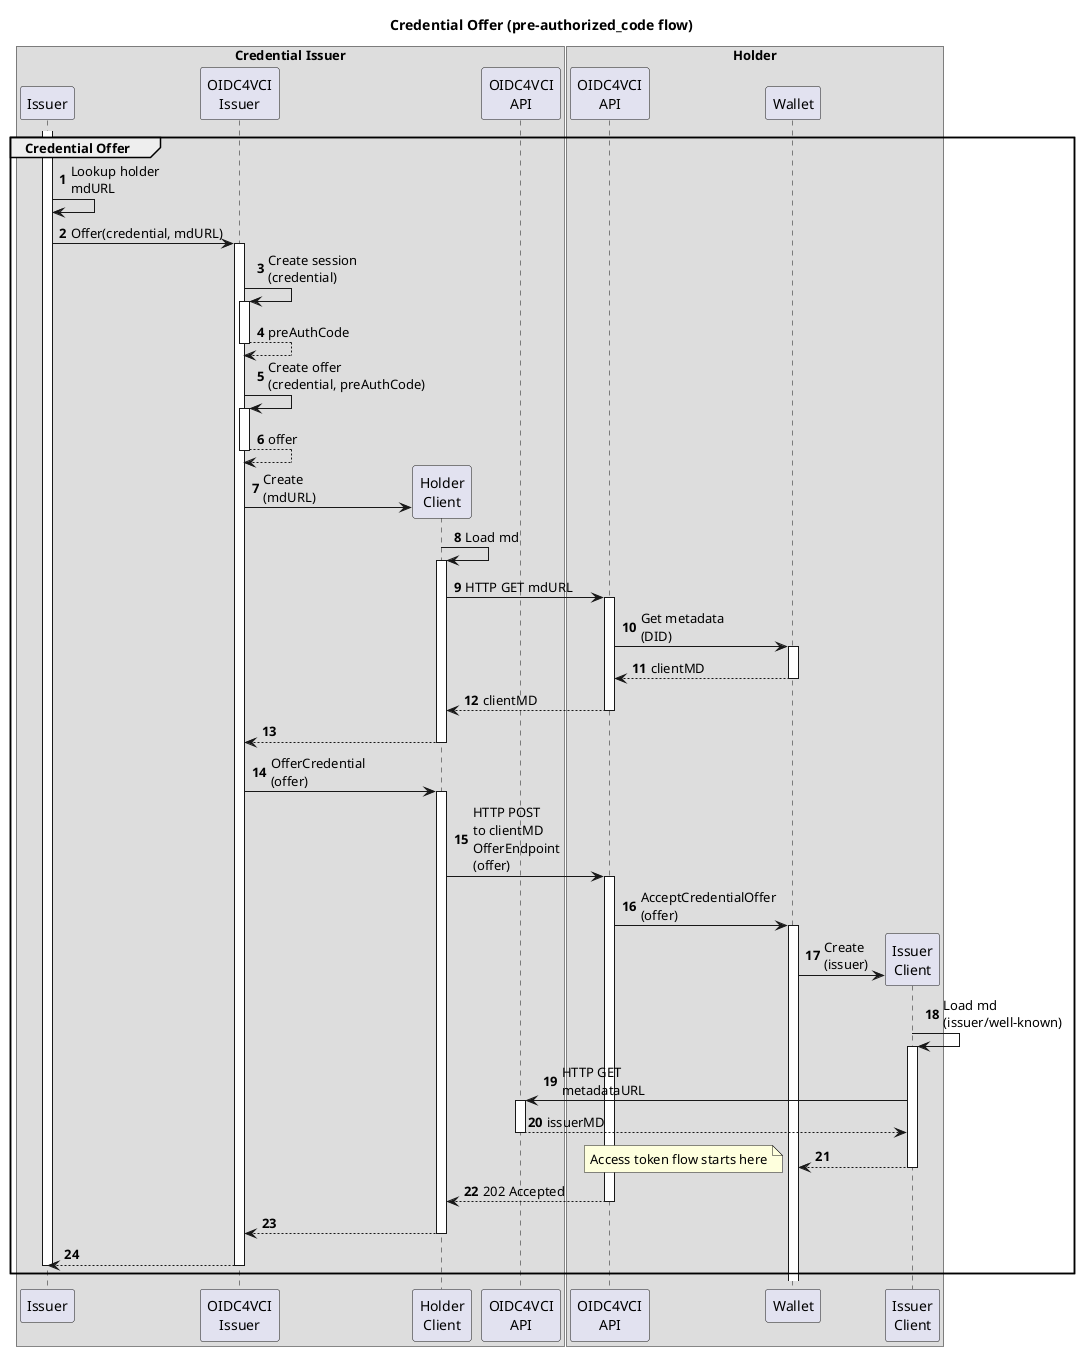 @startuml
'https://plantuml.com/sequence-diagram

title Credential Offer (pre-authorized_code flow)

autonumber

box Credential Issuer
    participant Issuer
    participant OIDC4VCIIssuer as "OIDC4VCI\nIssuer"
    participant HolderClient as "Holder\nClient"
    participant IssuerAPI as "OIDC4VCI\nAPI"
end box

box Holder
    participant HolderAPI as "OIDC4VCI\nAPI"
    participant Wallet
    participant IssuerClient as "Issuer\nClient"
end box

group Credential Offer
    ' Issuer
    activate Issuer
    Issuer->Issuer : Lookup holder\nmdURL
    Issuer->OIDC4VCIIssuer ++ : Offer(credential, mdURL)
    OIDC4VCIIssuer->OIDC4VCIIssuer ++ : Create session\n(credential)
    OIDC4VCIIssuer-->OIDC4VCIIssuer -- : preAuthCode
    OIDC4VCIIssuer->OIDC4VCIIssuer ++ : Create offer\n(credential, preAuthCode)
    OIDC4VCIIssuer-->OIDC4VCIIssuer -- : offer
    OIDC4VCIIssuer->HolderClient **: Create\n(mdURL)
    HolderClient->HolderClient ++ : Load md
    HolderClient->HolderAPI ++: HTTP GET mdURL

    ' Holder
    HolderAPI->Wallet ++ : Get metadata\n(DID)
    Wallet-->HolderAPI -- : clientMD
    HolderAPI-->HolderClient --: clientMD

    ' Issuer
    HolderClient-->OIDC4VCIIssuer --
    OIDC4VCIIssuer->HolderClient ++ : OfferCredential\n(offer)
    HolderClient->HolderAPI ++ : HTTP POST\nto clientMD\nOfferEndpoint\n(offer)

    ' Holder
    HolderAPI -> Wallet ++ : AcceptCredentialOffer\n(offer)
    Wallet -> IssuerClient ** : Create\n(issuer)
    IssuerClient -> IssuerClient ++ : Load md\n(issuer/well-known)
    IssuerClient -> IssuerAPI ++ : HTTP GET\nmetadataURL
    IssuerAPI --> IssuerClient -- : issuerMD
    IssuerClient --> Wallet --
    note left
        Access token flow starts here
    end note
    HolderAPI --> HolderClient -- : 202 Accepted

    ' Issuer
    HolderClient-->OIDC4VCIIssuer --
    OIDC4VCIIssuer-->Issuer
    deactivate Issuer
    deactivate OIDC4VCIIssuer
end
@enduml